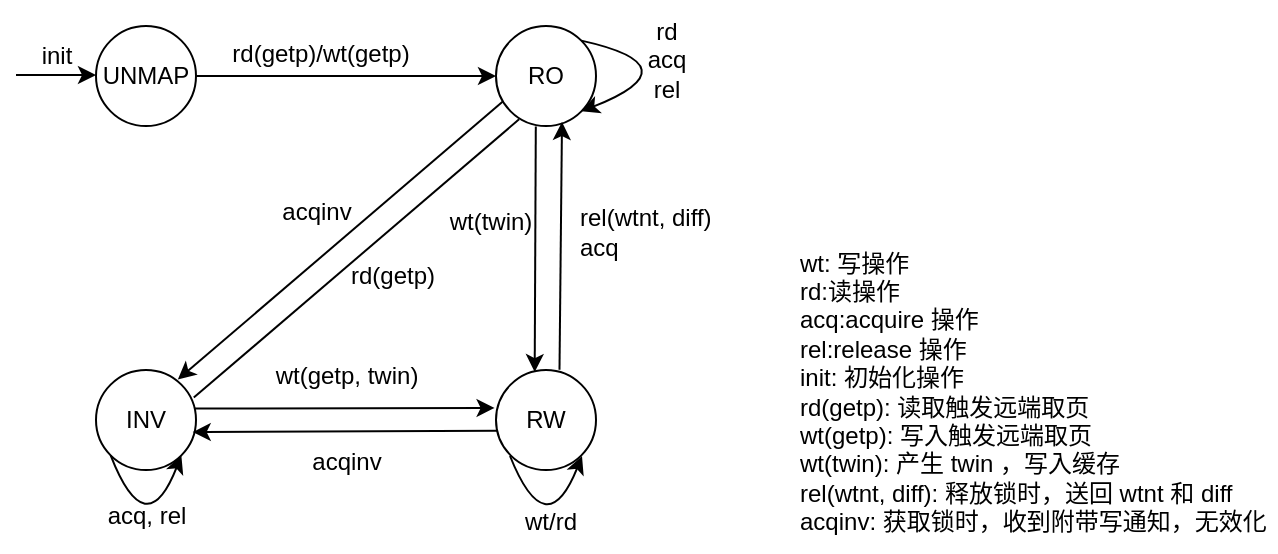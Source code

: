 <mxfile version="26.0.16">
  <diagram name="Page-1" id="C5deA9S2p4nSxGc1Nt6G">
    <mxGraphModel dx="765" dy="438" grid="1" gridSize="10" guides="1" tooltips="1" connect="1" arrows="1" fold="1" page="1" pageScale="1" pageWidth="850" pageHeight="1100" math="0" shadow="0">
      <root>
        <mxCell id="0" />
        <mxCell id="1" parent="0" />
        <mxCell id="fs_aJyB87Qy0uCGmPDMP-9" style="edgeStyle=orthogonalEdgeStyle;rounded=0;orthogonalLoop=1;jettySize=auto;html=1;exitX=1;exitY=0.5;exitDx=0;exitDy=0;entryX=0;entryY=0.5;entryDx=0;entryDy=0;" edge="1" parent="1" source="fs_aJyB87Qy0uCGmPDMP-2" target="fs_aJyB87Qy0uCGmPDMP-3">
          <mxGeometry relative="1" as="geometry" />
        </mxCell>
        <mxCell id="fs_aJyB87Qy0uCGmPDMP-2" value="UNMAP" style="ellipse;whiteSpace=wrap;html=1;aspect=fixed;" vertex="1" parent="1">
          <mxGeometry x="200" y="360" width="50" height="50" as="geometry" />
        </mxCell>
        <mxCell id="fs_aJyB87Qy0uCGmPDMP-3" value="RO" style="ellipse;whiteSpace=wrap;html=1;aspect=fixed;" vertex="1" parent="1">
          <mxGeometry x="400" y="360" width="50" height="50" as="geometry" />
        </mxCell>
        <mxCell id="fs_aJyB87Qy0uCGmPDMP-5" value="INV" style="ellipse;whiteSpace=wrap;html=1;aspect=fixed;" vertex="1" parent="1">
          <mxGeometry x="200" y="532" width="50" height="50" as="geometry" />
        </mxCell>
        <mxCell id="fs_aJyB87Qy0uCGmPDMP-6" value="RW" style="ellipse;whiteSpace=wrap;html=1;aspect=fixed;" vertex="1" parent="1">
          <mxGeometry x="400" y="532" width="50" height="50" as="geometry" />
        </mxCell>
        <mxCell id="fs_aJyB87Qy0uCGmPDMP-7" value="" style="endArrow=classic;html=1;rounded=0;" edge="1" parent="1">
          <mxGeometry width="50" height="50" relative="1" as="geometry">
            <mxPoint x="160" y="384.5" as="sourcePoint" />
            <mxPoint x="200" y="384.5" as="targetPoint" />
          </mxGeometry>
        </mxCell>
        <mxCell id="fs_aJyB87Qy0uCGmPDMP-8" value="init" style="text;html=1;align=center;verticalAlign=middle;resizable=0;points=[];autosize=1;strokeColor=none;fillColor=none;" vertex="1" parent="1">
          <mxGeometry x="160" y="360" width="40" height="30" as="geometry" />
        </mxCell>
        <mxCell id="fs_aJyB87Qy0uCGmPDMP-10" value="rd(getp)/wt(getp)" style="text;html=1;align=center;verticalAlign=middle;resizable=0;points=[];autosize=1;strokeColor=none;fillColor=none;" vertex="1" parent="1">
          <mxGeometry x="257" y="359" width="110" height="30" as="geometry" />
        </mxCell>
        <mxCell id="fs_aJyB87Qy0uCGmPDMP-11" value="wt: 写操作&lt;div&gt;rd:读操作&lt;/div&gt;&lt;div&gt;acq:acquire 操作&lt;/div&gt;&lt;div&gt;rel:release 操作&lt;/div&gt;&lt;div&gt;init: 初始化操作&lt;/div&gt;&lt;div&gt;rd(getp): 读取触发远端取页&lt;/div&gt;&lt;div&gt;wt(getp): 写入触发远端取页&lt;/div&gt;&lt;div&gt;wt(twin): 产生 twin ，写入缓存&lt;/div&gt;&lt;div&gt;rel(wtnt, diff): 释放锁时，送回 wtnt 和 diff&lt;/div&gt;&lt;div&gt;acqinv: 获取锁时，收到附带写通知，无效化&lt;/div&gt;" style="text;html=1;align=left;verticalAlign=middle;whiteSpace=wrap;rounded=0;" vertex="1" parent="1">
          <mxGeometry x="550" y="473" width="240" height="140" as="geometry" />
        </mxCell>
        <mxCell id="fs_aJyB87Qy0uCGmPDMP-13" value="" style="curved=1;endArrow=classic;html=1;rounded=0;exitX=1;exitY=0;exitDx=0;exitDy=0;entryX=1;entryY=1;entryDx=0;entryDy=0;" edge="1" parent="1" source="fs_aJyB87Qy0uCGmPDMP-3" target="fs_aJyB87Qy0uCGmPDMP-3">
          <mxGeometry width="50" height="50" relative="1" as="geometry">
            <mxPoint x="449.998" y="370.712" as="sourcePoint" />
            <mxPoint x="459.77" y="399.29" as="targetPoint" />
            <Array as="points">
              <mxPoint x="500" y="380" />
            </Array>
          </mxGeometry>
        </mxCell>
        <mxCell id="fs_aJyB87Qy0uCGmPDMP-15" value="rd&lt;div&gt;acq&lt;/div&gt;&lt;div&gt;rel&lt;/div&gt;" style="text;html=1;align=center;verticalAlign=middle;resizable=0;points=[];autosize=1;strokeColor=none;fillColor=none;" vertex="1" parent="1">
          <mxGeometry x="465" y="347" width="40" height="60" as="geometry" />
        </mxCell>
        <mxCell id="fs_aJyB87Qy0uCGmPDMP-17" value="" style="endArrow=classic;html=1;rounded=0;exitX=-0.009;exitY=0.753;exitDx=0;exitDy=0;exitPerimeter=0;entryX=0.738;entryY=0.096;entryDx=0;entryDy=0;entryPerimeter=0;" edge="1" parent="1">
          <mxGeometry width="50" height="50" relative="1" as="geometry">
            <mxPoint x="403.55" y="397.65" as="sourcePoint" />
            <mxPoint x="240.9" y="536.8" as="targetPoint" />
          </mxGeometry>
        </mxCell>
        <mxCell id="fs_aJyB87Qy0uCGmPDMP-20" value="" style="endArrow=none;html=1;rounded=0;exitX=-0.009;exitY=0.753;exitDx=0;exitDy=0;exitPerimeter=0;entryX=0.738;entryY=0.096;entryDx=0;entryDy=0;entryPerimeter=0;startFill=0;" edge="1" parent="1">
          <mxGeometry width="50" height="50" relative="1" as="geometry">
            <mxPoint x="411.55" y="406.65" as="sourcePoint" />
            <mxPoint x="248.9" y="545.8" as="targetPoint" />
          </mxGeometry>
        </mxCell>
        <mxCell id="fs_aJyB87Qy0uCGmPDMP-22" value="rd(getp)" style="text;html=1;align=center;verticalAlign=middle;resizable=0;points=[];autosize=1;strokeColor=none;fillColor=none;" vertex="1" parent="1">
          <mxGeometry x="313" y="470" width="70" height="30" as="geometry" />
        </mxCell>
        <mxCell id="fs_aJyB87Qy0uCGmPDMP-24" value="" style="endArrow=classic;html=1;rounded=0;entryX=0.567;entryY=0.041;entryDx=0;entryDy=0;entryPerimeter=0;exitX=0.598;exitY=1.006;exitDx=0;exitDy=0;exitPerimeter=0;" edge="1" parent="1">
          <mxGeometry width="50" height="50" relative="1" as="geometry">
            <mxPoint x="419.9" y="410.3" as="sourcePoint" />
            <mxPoint x="419.35" y="533.05" as="targetPoint" />
          </mxGeometry>
        </mxCell>
        <mxCell id="fs_aJyB87Qy0uCGmPDMP-26" value="" style="endArrow=classic;html=1;rounded=0;exitX=0.375;exitY=0.037;exitDx=0;exitDy=0;exitPerimeter=0;" edge="1" parent="1">
          <mxGeometry width="50" height="50" relative="1" as="geometry">
            <mxPoint x="431.75" y="531.85" as="sourcePoint" />
            <mxPoint x="433" y="408" as="targetPoint" />
          </mxGeometry>
        </mxCell>
        <mxCell id="fs_aJyB87Qy0uCGmPDMP-27" value="wt(twin)" style="text;html=1;align=center;verticalAlign=middle;resizable=0;points=[];autosize=1;strokeColor=none;fillColor=none;" vertex="1" parent="1">
          <mxGeometry x="367" y="443" width="60" height="30" as="geometry" />
        </mxCell>
        <mxCell id="fs_aJyB87Qy0uCGmPDMP-28" value="rel(wtnt, diff)&lt;div&gt;&lt;span style=&quot;background-color: transparent; color: light-dark(rgb(0, 0, 0), rgb(255, 255, 255));&quot;&gt;acq&lt;/span&gt;&lt;/div&gt;" style="text;html=1;align=left;verticalAlign=middle;resizable=0;points=[];autosize=1;strokeColor=none;fillColor=none;" vertex="1" parent="1">
          <mxGeometry x="440" y="443" width="90" height="40" as="geometry" />
        </mxCell>
        <mxCell id="fs_aJyB87Qy0uCGmPDMP-32" value="acqinv" style="text;html=1;align=center;verticalAlign=middle;resizable=0;points=[];autosize=1;strokeColor=none;fillColor=none;" vertex="1" parent="1">
          <mxGeometry x="280" y="438" width="60" height="30" as="geometry" />
        </mxCell>
        <mxCell id="fs_aJyB87Qy0uCGmPDMP-35" value="" style="curved=1;endArrow=classic;html=1;rounded=0;exitX=0;exitY=1;exitDx=0;exitDy=0;entryX=1;entryY=1;entryDx=0;entryDy=0;" edge="1" parent="1" source="fs_aJyB87Qy0uCGmPDMP-5" target="fs_aJyB87Qy0uCGmPDMP-5">
          <mxGeometry width="50" height="50" relative="1" as="geometry">
            <mxPoint x="230" y="640" as="sourcePoint" />
            <mxPoint x="280" y="590" as="targetPoint" />
            <Array as="points">
              <mxPoint x="225" y="620" />
            </Array>
          </mxGeometry>
        </mxCell>
        <mxCell id="fs_aJyB87Qy0uCGmPDMP-36" value="acq, rel" style="text;html=1;align=center;verticalAlign=middle;resizable=0;points=[];autosize=1;strokeColor=none;fillColor=none;" vertex="1" parent="1">
          <mxGeometry x="195" y="590" width="60" height="30" as="geometry" />
        </mxCell>
        <mxCell id="fs_aJyB87Qy0uCGmPDMP-37" value="" style="endArrow=classic;html=1;rounded=0;exitX=0.982;exitY=0.385;exitDx=0;exitDy=0;exitPerimeter=0;entryX=-0.014;entryY=0.379;entryDx=0;entryDy=0;entryPerimeter=0;" edge="1" parent="1" source="fs_aJyB87Qy0uCGmPDMP-5" target="fs_aJyB87Qy0uCGmPDMP-6">
          <mxGeometry width="50" height="50" relative="1" as="geometry">
            <mxPoint x="280" y="575" as="sourcePoint" />
            <mxPoint x="330" y="525" as="targetPoint" />
          </mxGeometry>
        </mxCell>
        <mxCell id="fs_aJyB87Qy0uCGmPDMP-38" value="" style="endArrow=classic;html=1;rounded=0;exitX=0.047;exitY=0.648;exitDx=0;exitDy=0;exitPerimeter=0;entryX=0.994;entryY=0.661;entryDx=0;entryDy=0;entryPerimeter=0;" edge="1" parent="1">
          <mxGeometry width="50" height="50" relative="1" as="geometry">
            <mxPoint x="401.0" y="562.4" as="sourcePoint" />
            <mxPoint x="248.35" y="563.05" as="targetPoint" />
          </mxGeometry>
        </mxCell>
        <mxCell id="fs_aJyB87Qy0uCGmPDMP-39" value="wt(getp, twin)" style="text;html=1;align=center;verticalAlign=middle;resizable=0;points=[];autosize=1;strokeColor=none;fillColor=none;" vertex="1" parent="1">
          <mxGeometry x="280" y="520" width="90" height="30" as="geometry" />
        </mxCell>
        <mxCell id="fs_aJyB87Qy0uCGmPDMP-40" value="" style="curved=1;endArrow=classic;html=1;rounded=0;exitX=0;exitY=1;exitDx=0;exitDy=0;entryX=1;entryY=1;entryDx=0;entryDy=0;" edge="1" parent="1">
          <mxGeometry width="50" height="50" relative="1" as="geometry">
            <mxPoint x="407" y="575" as="sourcePoint" />
            <mxPoint x="443" y="575" as="targetPoint" />
            <Array as="points">
              <mxPoint x="425" y="620" />
            </Array>
          </mxGeometry>
        </mxCell>
        <mxCell id="fs_aJyB87Qy0uCGmPDMP-41" value="wt/rd" style="text;html=1;align=center;verticalAlign=middle;resizable=0;points=[];autosize=1;strokeColor=none;fillColor=none;" vertex="1" parent="1">
          <mxGeometry x="402" y="593" width="50" height="30" as="geometry" />
        </mxCell>
        <mxCell id="fs_aJyB87Qy0uCGmPDMP-43" value="acqinv" style="text;html=1;align=center;verticalAlign=middle;resizable=0;points=[];autosize=1;strokeColor=none;fillColor=none;" vertex="1" parent="1">
          <mxGeometry x="295" y="563" width="60" height="30" as="geometry" />
        </mxCell>
      </root>
    </mxGraphModel>
  </diagram>
</mxfile>

